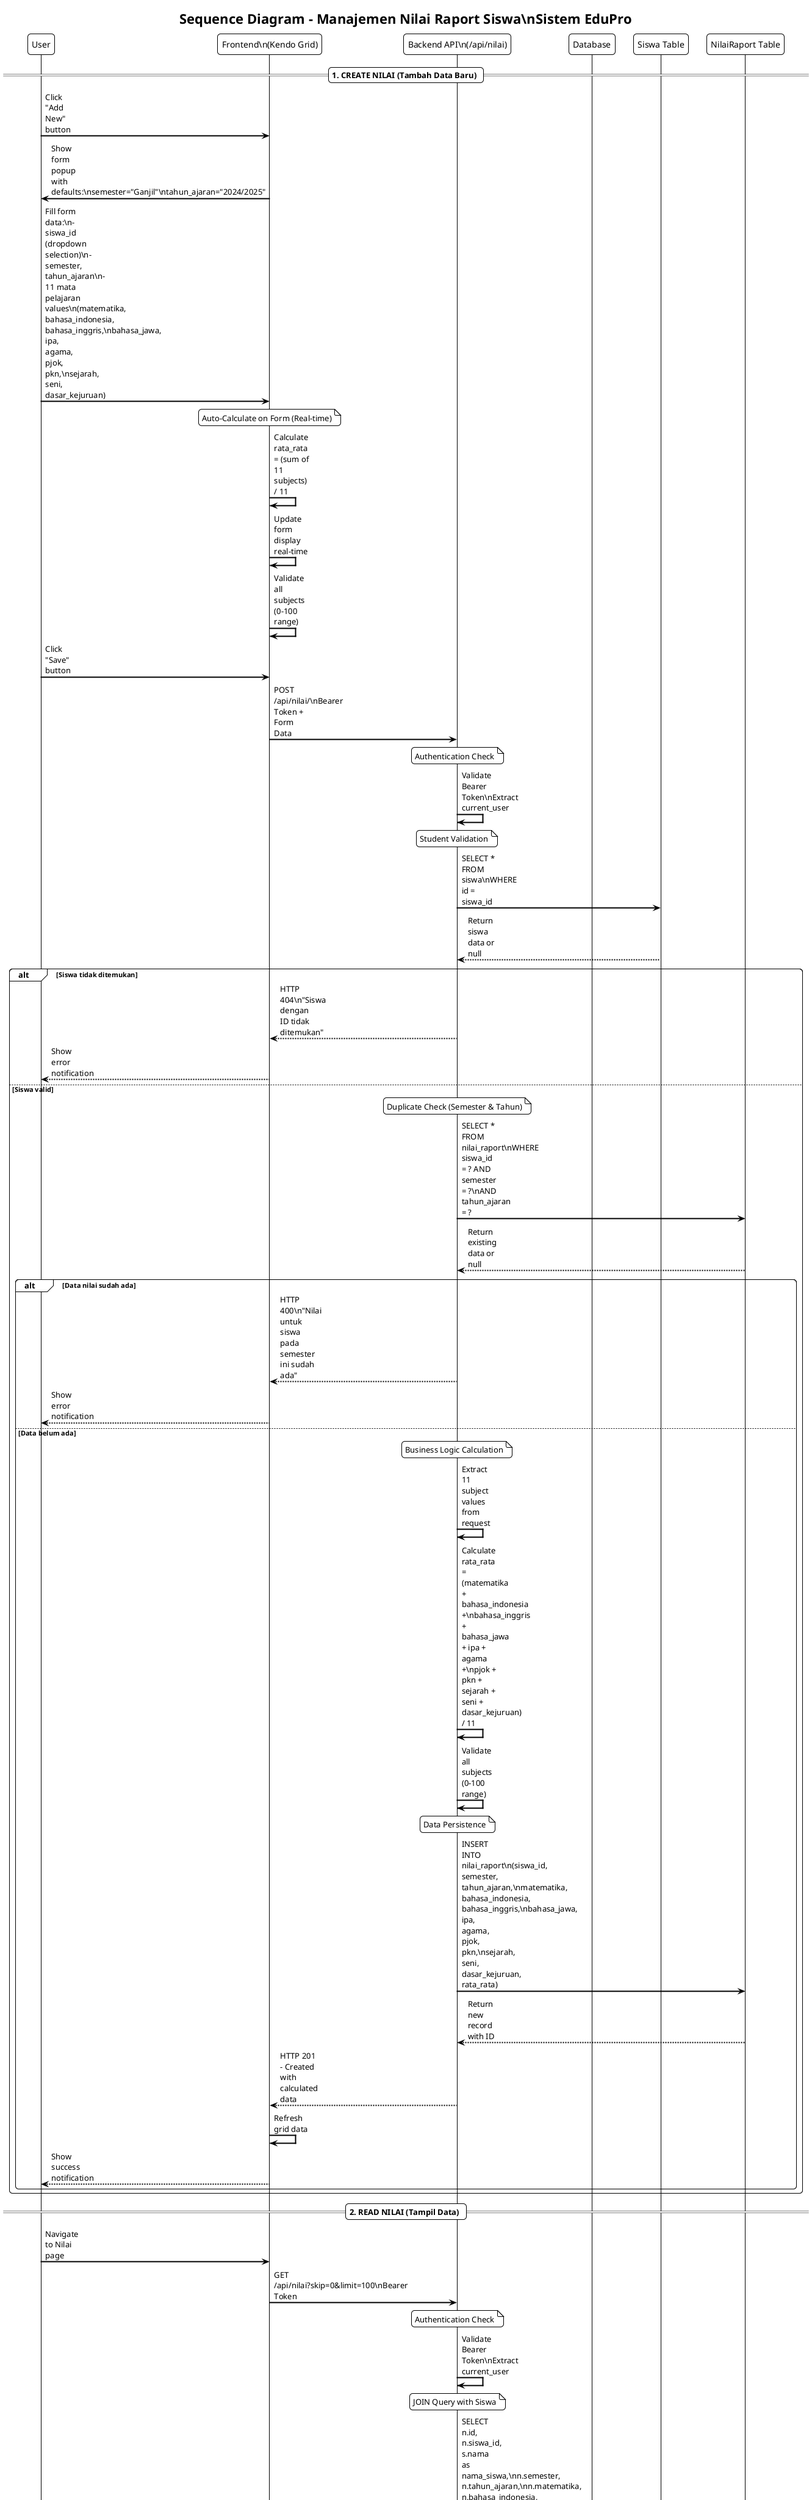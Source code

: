 @startuml Sequence_Diagram_Manajemen_Nilai
!theme plain
skinparam backgroundColor #FFFFFF
skinparam sequenceArrowThickness 2
skinparam roundcorner 10
skinparam maxmessagesize 60

title Sequence Diagram - Manajemen Nilai Raport Siswa\\nSistem EduPro

participant "User" as U
participant "Frontend\\n(Kendo Grid)" as F
participant "Backend API\\n(/api/nilai)" as A
participant "Database" as D
participant "Siswa Table" as S
participant "NilaiRaport Table" as N

== 1. CREATE NILAI (Tambah Data Baru) ==

U -> F: Click "Add New" button
F -> U: Show form popup with defaults:\\nsemester="Ganjil"\\ntahun_ajaran="2024/2025"
U -> F: Fill form data:\\n- siswa_id (dropdown selection)\\n- semester, tahun_ajaran\\n- 11 mata pelajaran values\\n(matematika, bahasa_indonesia, bahasa_inggris,\\nbahasa_jawa, ipa, agama, pjok, pkn,\\nsejarah, seni, dasar_kejuruan)

note over F: Auto-Calculate on Form (Real-time)
F -> F: Calculate rata_rata = (sum of 11 subjects) / 11
F -> F: Update form display real-time
F -> F: Validate all subjects (0-100 range)

U -> F: Click "Save" button

F -> A: POST /api/nilai/\\nBearer Token + Form Data

note over A: Authentication Check
A -> A: Validate Bearer Token\\nExtract current_user

note over A: Student Validation
A -> S: SELECT * FROM siswa\\nWHERE id = siswa_id
S --> A: Return siswa data or null

alt Siswa tidak ditemukan
    A --> F: HTTP 404\\n"Siswa dengan ID tidak ditemukan"
    F --> U: Show error notification
else Siswa valid
    note over A: Duplicate Check (Semester & Tahun)
    A -> N: SELECT * FROM nilai_raport\\nWHERE siswa_id = ? AND semester = ?\\nAND tahun_ajaran = ?
    N --> A: Return existing data or null
    
    alt Data nilai sudah ada
        A --> F: HTTP 400\\n"Nilai untuk siswa pada semester ini sudah ada"
        F --> U: Show error notification
    else Data belum ada
        note over A: Business Logic Calculation
        A -> A: Extract 11 subject values from request
        A -> A: Calculate rata_rata = (matematika + bahasa_indonesia +\\nbahasa_inggris + bahasa_jawa + ipa + agama +\\npjok + pkn + sejarah + seni + dasar_kejuruan) / 11
        A -> A: Validate all subjects (0-100 range)
        
        note over A: Data Persistence
        A -> N: INSERT INTO nilai_raport\\n(siswa_id, semester, tahun_ajaran,\\nmatematika, bahasa_indonesia, bahasa_inggris,\\nbahasa_jawa, ipa, agama, pjok, pkn,\\nsejarah, seni, dasar_kejuruan, rata_rata)
        N --> A: Return new record with ID
        
        A --> F: HTTP 201 - Created with calculated data
        F -> F: Refresh grid data
        F --> U: Show success notification
    end
end

== 2. READ NILAI (Tampil Data) ==

U -> F: Navigate to Nilai page
F -> A: GET /api/nilai?skip=0&limit=100\\nBearer Token

note over A: Authentication Check
A -> A: Validate Bearer Token\\nExtract current_user

note over A: JOIN Query with Siswa
A -> D: SELECT n.id, n.siswa_id, s.nama as nama_siswa,\\nn.semester, n.tahun_ajaran,\\nn.matematika, n.bahasa_indonesia, n.bahasa_inggris,\\nn.ipa, n.bahasa_jawa, n.agama, n.pjok, n.pkn,\\nn.sejarah, n.seni, n.dasar_kejuruan, n.rata_rata,\\nn.created_at, n.updated_at\\nFROM nilai_raport n\\nJOIN siswa s ON n.siswa_id = s.id\\nORDER BY s.nama\\nLIMIT 100 OFFSET 0

D --> A: Return joined data with siswa names

note over A: Data Transformation
A -> A: Convert query results to JSON array\\nFormat rata_rata to 1 decimal place

A --> F: HTTP 200 - Array of nilai with nama_siswa

F -> F: Populate Kendo Grid:\\n- Configure columns with proper formatting\\n- Set data source with pagination\\n- Enable sorting, filtering\\n- Hide some columns for space optimization

F --> U: Display data table with columns:\\nNama Siswa, Semester, Tahun Ajaran,\\nMTK, B.IND, B.ING, IPA, Rata²,\\nActions (Edit/Delete)

== 3. UPDATE NILAI (Edit Data) ==

U -> F: Click "Edit" button on grid row
F -> A: GET /api/nilai/{id}\\nBearer Token
A -> N: SELECT * FROM nilai_raport WHERE id = ?
N --> A: Return nilai record
A --> F: HTTP 200 - Nilai data for editing

F -> U: Show edit form popup\\nPre-filled with current data
U -> F: Modify subject values:\\n- matematika, bahasa_indonesia\\n- bahasa_inggris, ipa, etc.

note over F: Real-time Calculation
F -> F: On input change:\\nCalculate rata_rata = (sum of 11 subjects) / 11
F -> F: Update rata_rata field immediately
F -> F: Validate all subjects (0-100 range)

U -> F: Click "Update" button

F -> A: PUT /api/nilai/{id}\\nBearer Token + Updated Data

note over A: Authentication & Validation
A -> A: Validate Bearer Token\\nExtract current_user
A -> N: SELECT * FROM nilai_raport WHERE id = ?
N --> A: Return existing record or null

alt Record tidak ditemukan
    A --> F: HTTP 404\\n"Nilai tidak ditemukan"
    F --> U: Show error notification
else Record ditemukan
    note over A: Business Logic for Updates
    A -> A: Check if any subject values changed
    A -> A: Get update_data with exclude_unset=True
    
    alt Subject values changed
        A -> A: Get updated values from request
        A -> A: Get existing values for unchanged fields
        A -> A: Recalculate rata_rata = (sum of all 11 subjects) / 11
        A -> A: Add rata_rata to update_data
    end
    
    A -> A: Set updated_at = current_timestamp()
    
    note over A: Data Update
    A -> N: UPDATE nilai_raport SET\\nmatematika = ?, bahasa_indonesia = ?,\\nbahasa_inggris = ?, bahasa_jawa = ?,\\nipa = ?, agama = ?, pjok = ?, pkn = ?,\\nsejarah = ?, seni = ?, dasar_kejuruan = ?,\\nrata_rata = ?, updated_at = ?\\nWHERE id = ?
    N --> A: Return updated record
    
    A --> F: HTTP 200 - Updated nilai data
    F -> F: Refresh grid data source
    F --> U: Show success notification
end

== 4. DELETE NILAI (Hapus Data) ==

U -> F: Click "Hapus" button on grid row

note over F: Confirmation Modal
F -> F: Extract safe data from dataItem:\\n- id, nama_siswa, semester, tahun_ajaran\\n- matematika, bahasa_indonesia, bahasa_inggris\\n- ipa, rata_rata

F -> U: Show confirmation modal with details:\\n"Apakah Anda yakin ingin menghapus nilai raport\\nuntuk [nama_siswa] semester [semester]\\ntahun ajaran [tahun_ajaran]?\\nRata-rata: [rata_rata]"

U -> F: Click "Ya, Hapus" confirmation

F -> A: DELETE /api/nilai/{id}\\nBearer Token

note over A: Authentication & Validation
A -> A: Validate Bearer Token\\nExtract current_user
A -> N: SELECT * FROM nilai_raport WHERE id = ?
N --> A: Return record or null

alt Record tidak ditemukan
    A --> F: HTTP 404\\n"Nilai tidak ditemukan"
    F --> U: Show error notification
else Record ditemukan
    note over A: Data Deletion
    A -> N: DELETE FROM nilai_raport WHERE id = ?
    N --> A: Deletion successful
    
    A --> F: HTTP 204 - No Content
    F -> F: Refresh grid data source
    F --> U: Show success notification:\\n"Data nilai raport berhasil dihapus"
end

== 5. EXPORT EXCEL ==

U -> F: Click "Export Excel" button
F -> A: GET /api/nilai/export/excel\\nBearer Token

note over A: Authentication Check
A -> A: Validate Bearer Token\\nExtract current_user

note over A: Data Collection
A -> D: SELECT n.id, n.siswa_id, s.nama as nama_siswa,\\nn.semester, n.tahun_ajaran,\\nn.matematika, n.bahasa_indonesia, n.bahasa_inggris,\\nn.ipa, n.bahasa_jawa, n.agama, n.pjok, n.pkn,\\nn.sejarah, n.seni, n.dasar_kejuruan, n.rata_rata,\\nn.created_at, n.updated_at\\nFROM nilai_raport n\\nJOIN siswa s ON n.siswa_id = s.id\\nORDER BY s.nama

D --> A: Return all nilai data with siswa names

note over A: Excel Generation
A -> A: Convert data to pandas DataFrame with columns:\\nID, Siswa ID, Nama Siswa, Semester, Tahun Ajaran,\\nMatematika, Bahasa Indonesia, Bahasa Inggris, IPA,\\nBahasa Jawa, Agama, PJOK, PKN, Sejarah, Seni,\\nDasar Kejuruan, Rata-rata, Dibuat, Diperbarui
A -> A: Create BytesIO in-memory file
A -> A: Write DataFrame to Excel with openpyxl engine
A -> A: Set proper headers for file download

A --> F: StreamingResponse with Excel file\\nContent-Disposition: attachment;\\nfilename=Data_Nilai_Raport.xlsx

F -> F: Trigger browser download
F --> U: File downloaded successfully

== 6. FILTER BY SISWA (Optional Feature) ==

U -> F: Apply siswa filter in grid
F -> A: GET /api/nilai?siswa_id={siswa_id}\\nBearer Token

note over A: Authentication Check
A -> A: Validate Bearer Token\\nExtract current_user

note over A: Filtered Query
A -> D: SELECT n.id, n.siswa_id, s.nama as nama_siswa,\\nn.semester, n.tahun_ajaran,\\nn.matematika, n.bahasa_indonesia, n.bahasa_inggris,\\nn.ipa, n.bahasa_jawa, n.agama, n.pjok, n.pkn,\\nn.sejarah, n.seni, n.dasar_kejuruan, n.rata_rata,\\nn.created_at, n.updated_at\\nFROM nilai_raport n\\nJOIN siswa s ON n.siswa_id = s.id\\nWHERE n.siswa_id = {siswa_id}\\nORDER BY n.semester, n.tahun_ajaran

D --> A: Return filtered nilai data

A --> F: HTTP 200 - Filtered array of nilai
F -> F: Update grid with filtered data
F --> U: Display filtered results with indicator

@enduml 